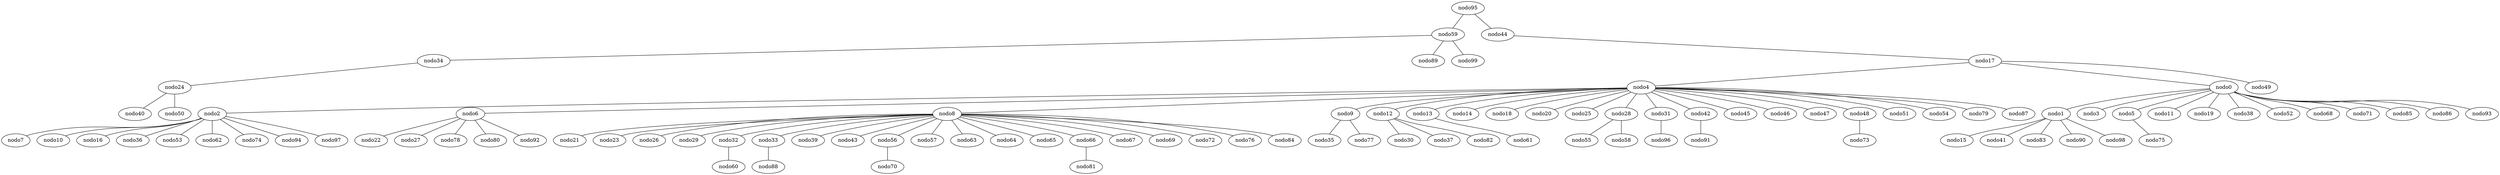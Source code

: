 graph X {
 95 [label="nodo95"];
 59 [label="nodo59"];
 44 [label="nodo44"];
 34 [label="nodo34"];
 89 [label="nodo89"];
 99 [label="nodo99"];
 17 [label="nodo17"];
 24 [label="nodo24"];
 4 [label="nodo4"];
 0 [label="nodo0"];
 49 [label="nodo49"];
 40 [label="nodo40"];
 50 [label="nodo50"];
 2 [label="nodo2"];
 6 [label="nodo6"];
 8 [label="nodo8"];
 9 [label="nodo9"];
 12 [label="nodo12"];
 13 [label="nodo13"];
 14 [label="nodo14"];
 18 [label="nodo18"];
 20 [label="nodo20"];
 25 [label="nodo25"];
 28 [label="nodo28"];
 31 [label="nodo31"];
 42 [label="nodo42"];
 45 [label="nodo45"];
 46 [label="nodo46"];
 47 [label="nodo47"];
 48 [label="nodo48"];
 51 [label="nodo51"];
 54 [label="nodo54"];
 79 [label="nodo79"];
 87 [label="nodo87"];
 1 [label="nodo1"];
 3 [label="nodo3"];
 5 [label="nodo5"];
 11 [label="nodo11"];
 19 [label="nodo19"];
 38 [label="nodo38"];
 52 [label="nodo52"];
 68 [label="nodo68"];
 71 [label="nodo71"];
 85 [label="nodo85"];
 86 [label="nodo86"];
 93 [label="nodo93"];
 7 [label="nodo7"];
 10 [label="nodo10"];
 16 [label="nodo16"];
 36 [label="nodo36"];
 53 [label="nodo53"];
 62 [label="nodo62"];
 74 [label="nodo74"];
 94 [label="nodo94"];
 97 [label="nodo97"];
 22 [label="nodo22"];
 27 [label="nodo27"];
 78 [label="nodo78"];
 80 [label="nodo80"];
 92 [label="nodo92"];
 21 [label="nodo21"];
 23 [label="nodo23"];
 26 [label="nodo26"];
 29 [label="nodo29"];
 32 [label="nodo32"];
 33 [label="nodo33"];
 39 [label="nodo39"];
 43 [label="nodo43"];
 56 [label="nodo56"];
 57 [label="nodo57"];
 63 [label="nodo63"];
 64 [label="nodo64"];
 65 [label="nodo65"];
 66 [label="nodo66"];
 67 [label="nodo67"];
 69 [label="nodo69"];
 72 [label="nodo72"];
 76 [label="nodo76"];
 84 [label="nodo84"];
 35 [label="nodo35"];
 77 [label="nodo77"];
 30 [label="nodo30"];
 37 [label="nodo37"];
 82 [label="nodo82"];
 61 [label="nodo61"];
 55 [label="nodo55"];
 58 [label="nodo58"];
 96 [label="nodo96"];
 91 [label="nodo91"];
 73 [label="nodo73"];
 15 [label="nodo15"];
 41 [label="nodo41"];
 83 [label="nodo83"];
 90 [label="nodo90"];
 98 [label="nodo98"];
 75 [label="nodo75"];
 60 [label="nodo60"];
 88 [label="nodo88"];
 70 [label="nodo70"];
 81 [label="nodo81"];
  95 -- 59 ;
  95 -- 44 ;
  59 -- 34 ;
  59 -- 89 ;
  59 -- 99 ;
  44 -- 17 ;
  34 -- 24 ;
  17 -- 4 ;
  17 -- 0 ;
  17 -- 49 ;
  24 -- 40 ;
  24 -- 50 ;
  4 -- 2 ;
  4 -- 6 ;
  4 -- 8 ;
  4 -- 9 ;
  4 -- 12 ;
  4 -- 13 ;
  4 -- 14 ;
  4 -- 18 ;
  4 -- 20 ;
  4 -- 25 ;
  4 -- 28 ;
  4 -- 31 ;
  4 -- 42 ;
  4 -- 45 ;
  4 -- 46 ;
  4 -- 47 ;
  4 -- 48 ;
  4 -- 51 ;
  4 -- 54 ;
  4 -- 79 ;
  4 -- 87 ;
  0 -- 1 ;
  0 -- 3 ;
  0 -- 5 ;
  0 -- 11 ;
  0 -- 19 ;
  0 -- 38 ;
  0 -- 52 ;
  0 -- 68 ;
  0 -- 71 ;
  0 -- 85 ;
  0 -- 86 ;
  0 -- 93 ;
  2 -- 7 ;
  2 -- 10 ;
  2 -- 16 ;
  2 -- 36 ;
  2 -- 53 ;
  2 -- 62 ;
  2 -- 74 ;
  2 -- 94 ;
  2 -- 97 ;
  6 -- 22 ;
  6 -- 27 ;
  6 -- 78 ;
  6 -- 80 ;
  6 -- 92 ;
  8 -- 21 ;
  8 -- 23 ;
  8 -- 26 ;
  8 -- 29 ;
  8 -- 32 ;
  8 -- 33 ;
  8 -- 39 ;
  8 -- 43 ;
  8 -- 56 ;
  8 -- 57 ;
  8 -- 63 ;
  8 -- 64 ;
  8 -- 65 ;
  8 -- 66 ;
  8 -- 67 ;
  8 -- 69 ;
  8 -- 72 ;
  8 -- 76 ;
  8 -- 84 ;
  9 -- 35 ;
  9 -- 77 ;
  12 -- 30 ;
  12 -- 37 ;
  12 -- 82 ;
  13 -- 61 ;
  28 -- 55 ;
  28 -- 58 ;
  31 -- 96 ;
  42 -- 91 ;
  48 -- 73 ;
  1 -- 15 ;
  1 -- 41 ;
  1 -- 83 ;
  1 -- 90 ;
  1 -- 98 ;
  5 -- 75 ;
  32 -- 60 ;
  33 -- 88 ;
  56 -- 70 ;
  66 -- 81 ;
}
